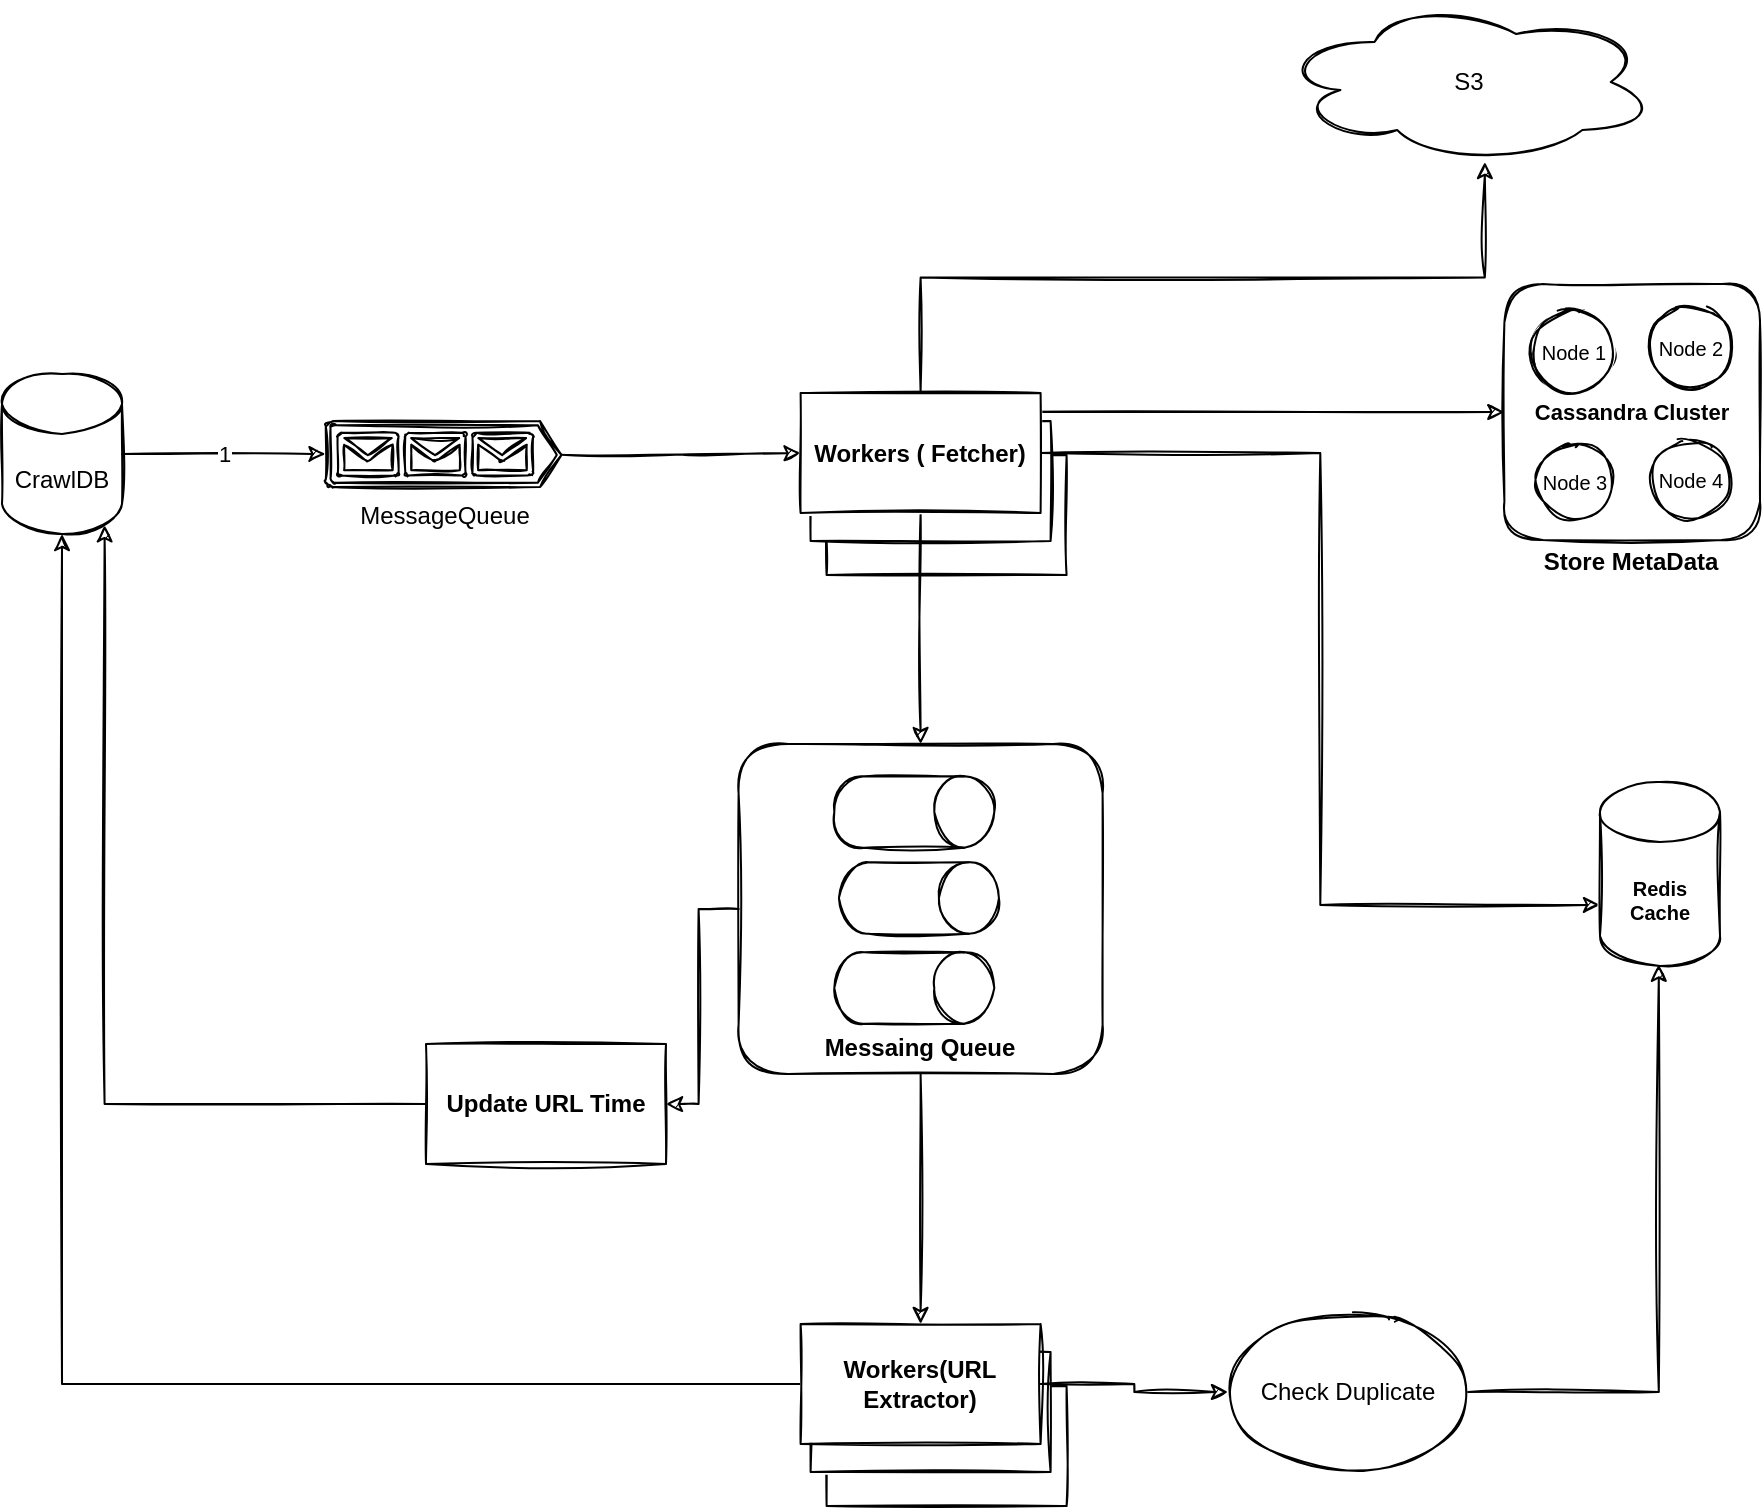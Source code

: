 <mxfile version="15.2.9" type="github">
  <diagram id="nRnwy9bqwAdsgw1rvbSV" name="Page-1">
    <mxGraphModel dx="1550" dy="1967" grid="0" gridSize="10" guides="1" tooltips="1" connect="1" arrows="1" fold="1" page="1" pageScale="1" pageWidth="850" pageHeight="1100" background="#ffffff" math="0" shadow="0">
      <root>
        <mxCell id="0" />
        <mxCell id="1" parent="0" />
        <mxCell id="IWWZvKXdtsEpA_HbXWfL-3" value="1" style="edgeStyle=orthogonalEdgeStyle;orthogonalLoop=1;jettySize=auto;html=1;exitX=1;exitY=0.5;exitDx=0;exitDy=0;exitPerimeter=0;entryX=0;entryY=0.5;entryDx=0;entryDy=0;entryPerimeter=0;sketch=1;" edge="1" parent="1" source="4lNZEfjjOi12hhjQbJmt-1" target="IWWZvKXdtsEpA_HbXWfL-1">
          <mxGeometry relative="1" as="geometry">
            <mxPoint x="153.2" y="130" as="targetPoint" />
          </mxGeometry>
        </mxCell>
        <mxCell id="4lNZEfjjOi12hhjQbJmt-1" value="CrawlDB" style="shape=cylinder3;whiteSpace=wrap;html=1;boundedLbl=1;backgroundOutline=1;size=15;sketch=1;" parent="1" vertex="1">
          <mxGeometry x="40" y="90" width="60" height="80" as="geometry" />
        </mxCell>
        <mxCell id="IWWZvKXdtsEpA_HbXWfL-53" style="edgeStyle=orthogonalEdgeStyle;rounded=0;sketch=1;orthogonalLoop=1;jettySize=auto;html=1;exitX=0.75;exitY=0;exitDx=0;exitDy=0;entryX=0;entryY=0.5;entryDx=0;entryDy=0;fontSize=10;" edge="1" parent="1" source="4lNZEfjjOi12hhjQbJmt-2" target="IWWZvKXdtsEpA_HbXWfL-16">
          <mxGeometry relative="1" as="geometry" />
        </mxCell>
        <mxCell id="4lNZEfjjOi12hhjQbJmt-2" value="Fetcher" style="whiteSpace=wrap;html=1;sketch=1;" parent="1" vertex="1">
          <mxGeometry x="452.3" y="130.5" width="120" height="60" as="geometry" />
        </mxCell>
        <mxCell id="IWWZvKXdtsEpA_HbXWfL-9" style="edgeStyle=orthogonalEdgeStyle;rounded=0;orthogonalLoop=1;jettySize=auto;html=1;exitX=1;exitY=0.51;exitDx=0;exitDy=0;exitPerimeter=0;entryX=0;entryY=0.5;entryDx=0;entryDy=0;sketch=1;" edge="1" parent="1" source="IWWZvKXdtsEpA_HbXWfL-1" target="IWWZvKXdtsEpA_HbXWfL-7">
          <mxGeometry relative="1" as="geometry" />
        </mxCell>
        <mxCell id="IWWZvKXdtsEpA_HbXWfL-1" value="MessageQueue&lt;br&gt;" style="verticalLabelPosition=bottom;html=1;verticalAlign=top;align=center;shape=mxgraph.azure.queue_generic;pointerEvents=1;sketch=1;" vertex="1" parent="1">
          <mxGeometry x="201.75" y="113.5" width="118" height="33" as="geometry" />
        </mxCell>
        <mxCell id="IWWZvKXdtsEpA_HbXWfL-2" value="" style="edgeStyle=orthogonalEdgeStyle;orthogonalLoop=1;jettySize=auto;html=1;exitX=1;exitY=0.51;exitDx=0;exitDy=0;exitPerimeter=0;endArrow=none;sketch=1;" edge="1" parent="1">
          <mxGeometry relative="1" as="geometry">
            <mxPoint x="480.55" y="173.33" as="sourcePoint" />
            <mxPoint x="502.55" y="173.5" as="targetPoint" />
          </mxGeometry>
        </mxCell>
        <mxCell id="IWWZvKXdtsEpA_HbXWfL-6" value="Fetcher" style="whiteSpace=wrap;html=1;sketch=1;" vertex="1" parent="1">
          <mxGeometry x="444.3" y="113.5" width="120" height="60" as="geometry" />
        </mxCell>
        <mxCell id="IWWZvKXdtsEpA_HbXWfL-49" style="edgeStyle=orthogonalEdgeStyle;rounded=0;sketch=1;orthogonalLoop=1;jettySize=auto;html=1;exitX=1;exitY=0.5;exitDx=0;exitDy=0;entryX=0;entryY=0;entryDx=0;entryDy=61.5;entryPerimeter=0;fontSize=10;" edge="1" parent="1" source="IWWZvKXdtsEpA_HbXWfL-7" target="IWWZvKXdtsEpA_HbXWfL-43">
          <mxGeometry relative="1" as="geometry" />
        </mxCell>
        <mxCell id="IWWZvKXdtsEpA_HbXWfL-66" style="edgeStyle=orthogonalEdgeStyle;rounded=0;sketch=1;orthogonalLoop=1;jettySize=auto;html=1;exitX=0.5;exitY=1;exitDx=0;exitDy=0;entryX=0.5;entryY=0;entryDx=0;entryDy=0;fontSize=12;" edge="1" parent="1" source="IWWZvKXdtsEpA_HbXWfL-7" target="IWWZvKXdtsEpA_HbXWfL-59">
          <mxGeometry relative="1" as="geometry" />
        </mxCell>
        <mxCell id="IWWZvKXdtsEpA_HbXWfL-74" style="edgeStyle=orthogonalEdgeStyle;rounded=0;sketch=1;orthogonalLoop=1;jettySize=auto;html=1;exitX=0.5;exitY=0;exitDx=0;exitDy=0;entryX=0.542;entryY=1;entryDx=0;entryDy=0;entryPerimeter=0;fontSize=12;" edge="1" parent="1" source="IWWZvKXdtsEpA_HbXWfL-7" target="IWWZvKXdtsEpA_HbXWfL-69">
          <mxGeometry relative="1" as="geometry" />
        </mxCell>
        <mxCell id="IWWZvKXdtsEpA_HbXWfL-7" value="Workers ( Fetcher)" style="whiteSpace=wrap;html=1;sketch=1;fontStyle=1" vertex="1" parent="1">
          <mxGeometry x="439.3" y="99.5" width="120" height="60" as="geometry" />
        </mxCell>
        <mxCell id="IWWZvKXdtsEpA_HbXWfL-16" value="&lt;b style=&quot;font-size: 11px;&quot;&gt;Cassandra Cluster&lt;/b&gt;" style="rounded=1;whiteSpace=wrap;html=1;sketch=1;fontSize=11;" vertex="1" parent="1">
          <mxGeometry x="791.2" y="45" width="127.8" height="128" as="geometry" />
        </mxCell>
        <mxCell id="IWWZvKXdtsEpA_HbXWfL-17" value="&lt;span style=&quot;font-size: 10px&quot;&gt;Node 2&lt;/span&gt;" style="ellipse;whiteSpace=wrap;html=1;aspect=fixed;sketch=1;" vertex="1" parent="1">
          <mxGeometry x="863.5" y="56" width="41" height="41" as="geometry" />
        </mxCell>
        <mxCell id="IWWZvKXdtsEpA_HbXWfL-18" value="Node 1" style="ellipse;whiteSpace=wrap;html=1;aspect=fixed;fontSize=10;sketch=1;" vertex="1" parent="1">
          <mxGeometry x="804.2" y="58" width="41.5" height="41.5" as="geometry" />
        </mxCell>
        <mxCell id="IWWZvKXdtsEpA_HbXWfL-19" value="&lt;span style=&quot;font-size: 10px;&quot;&gt;Node 3&lt;/span&gt;" style="ellipse;whiteSpace=wrap;html=1;aspect=fixed;sketch=1;fontSize=10;" vertex="1" parent="1">
          <mxGeometry x="807.2" y="124.5" width="38.5" height="38.5" as="geometry" />
        </mxCell>
        <mxCell id="IWWZvKXdtsEpA_HbXWfL-20" value="Node 4" style="ellipse;whiteSpace=wrap;html=1;aspect=fixed;sketch=1;fontSize=10;" vertex="1" parent="1">
          <mxGeometry x="864" y="122.5" width="40.5" height="40.5" as="geometry" />
        </mxCell>
        <mxCell id="IWWZvKXdtsEpA_HbXWfL-43" value="Redis Cache" style="shape=cylinder3;whiteSpace=wrap;html=1;boundedLbl=1;backgroundOutline=1;size=15;rounded=1;sketch=1;fontSize=10;fontStyle=1" vertex="1" parent="1">
          <mxGeometry x="839" y="294" width="60" height="92" as="geometry" />
        </mxCell>
        <mxCell id="IWWZvKXdtsEpA_HbXWfL-55" value="Node 1" style="ellipse;whiteSpace=wrap;html=1;aspect=fixed;fontSize=10;sketch=1;" vertex="1" parent="1">
          <mxGeometry x="804.95" y="58" width="41.5" height="41.5" as="geometry" />
        </mxCell>
        <mxCell id="IWWZvKXdtsEpA_HbXWfL-56" value="&lt;span style=&quot;font-size: 10px;&quot;&gt;Node 2&lt;/span&gt;" style="ellipse;whiteSpace=wrap;html=1;aspect=fixed;sketch=1;fontSize=10;" vertex="1" parent="1">
          <mxGeometry x="864.25" y="56" width="41" height="41" as="geometry" />
        </mxCell>
        <mxCell id="IWWZvKXdtsEpA_HbXWfL-80" style="edgeStyle=orthogonalEdgeStyle;rounded=0;sketch=1;orthogonalLoop=1;jettySize=auto;html=1;exitX=0.5;exitY=1;exitDx=0;exitDy=0;fontSize=12;" edge="1" parent="1" source="IWWZvKXdtsEpA_HbXWfL-59" target="IWWZvKXdtsEpA_HbXWfL-79">
          <mxGeometry relative="1" as="geometry" />
        </mxCell>
        <mxCell id="IWWZvKXdtsEpA_HbXWfL-88" style="edgeStyle=orthogonalEdgeStyle;rounded=0;sketch=1;orthogonalLoop=1;jettySize=auto;html=1;exitX=0;exitY=0.5;exitDx=0;exitDy=0;fontSize=12;" edge="1" parent="1" source="IWWZvKXdtsEpA_HbXWfL-59" target="IWWZvKXdtsEpA_HbXWfL-87">
          <mxGeometry relative="1" as="geometry" />
        </mxCell>
        <mxCell id="IWWZvKXdtsEpA_HbXWfL-59" value="" style="rounded=1;whiteSpace=wrap;html=1;sketch=1;fontSize=10;" vertex="1" parent="1">
          <mxGeometry x="408.3" y="275" width="182" height="165" as="geometry" />
        </mxCell>
        <mxCell id="IWWZvKXdtsEpA_HbXWfL-57" value="" style="shape=cylinder3;whiteSpace=wrap;html=1;boundedLbl=1;backgroundOutline=1;size=15;rounded=1;sketch=1;fontSize=10;rotation=90;" vertex="1" parent="1">
          <mxGeometry x="478.3" y="269" width="35.7" height="80" as="geometry" />
        </mxCell>
        <mxCell id="IWWZvKXdtsEpA_HbXWfL-60" value="" style="shape=cylinder3;whiteSpace=wrap;html=1;boundedLbl=1;backgroundOutline=1;size=15;rounded=1;sketch=1;fontSize=10;rotation=90;" vertex="1" parent="1">
          <mxGeometry x="480.6" y="312" width="35.7" height="80" as="geometry" />
        </mxCell>
        <mxCell id="IWWZvKXdtsEpA_HbXWfL-63" value="" style="shape=cylinder3;whiteSpace=wrap;html=1;boundedLbl=1;backgroundOutline=1;size=15;rounded=1;sketch=1;fontSize=10;rotation=90;" vertex="1" parent="1">
          <mxGeometry x="478.3" y="357" width="35.7" height="80" as="geometry" />
        </mxCell>
        <mxCell id="IWWZvKXdtsEpA_HbXWfL-65" value="Messaing Queue" style="text;html=1;strokeColor=none;fillColor=none;align=center;verticalAlign=middle;whiteSpace=wrap;rounded=0;sketch=1;fontSize=12;fontStyle=1" vertex="1" parent="1">
          <mxGeometry x="444.3" y="417" width="110" height="20" as="geometry" />
        </mxCell>
        <mxCell id="IWWZvKXdtsEpA_HbXWfL-69" value="S3" style="ellipse;shape=cloud;whiteSpace=wrap;html=1;rounded=1;sketch=1;fontSize=12;" vertex="1" parent="1">
          <mxGeometry x="679" y="-96" width="189" height="80" as="geometry" />
        </mxCell>
        <mxCell id="IWWZvKXdtsEpA_HbXWfL-75" value="Store MetaData" style="text;html=1;strokeColor=none;fillColor=none;align=center;verticalAlign=middle;whiteSpace=wrap;rounded=0;sketch=1;fontSize=12;fontStyle=1" vertex="1" parent="1">
          <mxGeometry x="791.2" y="173.5" width="127" height="20" as="geometry" />
        </mxCell>
        <mxCell id="IWWZvKXdtsEpA_HbXWfL-76" value="Fetcher" style="whiteSpace=wrap;html=1;sketch=1;" vertex="1" parent="1">
          <mxGeometry x="452.3" y="596" width="120" height="60" as="geometry" />
        </mxCell>
        <mxCell id="IWWZvKXdtsEpA_HbXWfL-77" value="" style="edgeStyle=orthogonalEdgeStyle;orthogonalLoop=1;jettySize=auto;html=1;exitX=1;exitY=0.51;exitDx=0;exitDy=0;exitPerimeter=0;endArrow=none;sketch=1;" edge="1" parent="1">
          <mxGeometry relative="1" as="geometry">
            <mxPoint x="480.55" y="638.83" as="sourcePoint" />
            <mxPoint x="502.55" y="639" as="targetPoint" />
          </mxGeometry>
        </mxCell>
        <mxCell id="IWWZvKXdtsEpA_HbXWfL-78" value="Fetcher" style="whiteSpace=wrap;html=1;sketch=1;" vertex="1" parent="1">
          <mxGeometry x="444.3" y="579" width="120" height="60" as="geometry" />
        </mxCell>
        <mxCell id="IWWZvKXdtsEpA_HbXWfL-84" style="edgeStyle=orthogonalEdgeStyle;rounded=0;sketch=1;orthogonalLoop=1;jettySize=auto;html=1;exitX=1;exitY=0.5;exitDx=0;exitDy=0;fontSize=12;" edge="1" parent="1" source="IWWZvKXdtsEpA_HbXWfL-79" target="IWWZvKXdtsEpA_HbXWfL-83">
          <mxGeometry relative="1" as="geometry" />
        </mxCell>
        <mxCell id="IWWZvKXdtsEpA_HbXWfL-86" style="edgeStyle=orthogonalEdgeStyle;rounded=0;sketch=1;orthogonalLoop=1;jettySize=auto;html=1;exitX=0;exitY=0.5;exitDx=0;exitDy=0;entryX=0.5;entryY=1;entryDx=0;entryDy=0;entryPerimeter=0;fontSize=12;" edge="1" parent="1" source="IWWZvKXdtsEpA_HbXWfL-79" target="4lNZEfjjOi12hhjQbJmt-1">
          <mxGeometry relative="1" as="geometry" />
        </mxCell>
        <mxCell id="IWWZvKXdtsEpA_HbXWfL-79" value="Workers(URL Extractor)" style="whiteSpace=wrap;html=1;sketch=1;fontStyle=1" vertex="1" parent="1">
          <mxGeometry x="439.3" y="565" width="120" height="60" as="geometry" />
        </mxCell>
        <mxCell id="IWWZvKXdtsEpA_HbXWfL-85" style="edgeStyle=orthogonalEdgeStyle;rounded=0;sketch=1;orthogonalLoop=1;jettySize=auto;html=1;exitX=1;exitY=0.5;exitDx=0;exitDy=0;entryX=0.49;entryY=0.993;entryDx=0;entryDy=0;entryPerimeter=0;fontSize=12;" edge="1" parent="1" source="IWWZvKXdtsEpA_HbXWfL-83" target="IWWZvKXdtsEpA_HbXWfL-43">
          <mxGeometry relative="1" as="geometry" />
        </mxCell>
        <mxCell id="IWWZvKXdtsEpA_HbXWfL-83" value="Check Duplicate" style="ellipse;whiteSpace=wrap;html=1;rounded=1;sketch=1;fontSize=12;" vertex="1" parent="1">
          <mxGeometry x="653" y="559" width="120" height="80" as="geometry" />
        </mxCell>
        <mxCell id="IWWZvKXdtsEpA_HbXWfL-89" style="edgeStyle=orthogonalEdgeStyle;rounded=0;sketch=1;orthogonalLoop=1;jettySize=auto;html=1;exitX=0;exitY=0.5;exitDx=0;exitDy=0;entryX=0.855;entryY=1;entryDx=0;entryDy=-4.35;entryPerimeter=0;fontSize=12;" edge="1" parent="1" source="IWWZvKXdtsEpA_HbXWfL-87" target="4lNZEfjjOi12hhjQbJmt-1">
          <mxGeometry relative="1" as="geometry" />
        </mxCell>
        <mxCell id="IWWZvKXdtsEpA_HbXWfL-87" value="Update URL Time" style="whiteSpace=wrap;html=1;sketch=1;fontStyle=1" vertex="1" parent="1">
          <mxGeometry x="252" y="425" width="120" height="60" as="geometry" />
        </mxCell>
      </root>
    </mxGraphModel>
  </diagram>
</mxfile>
